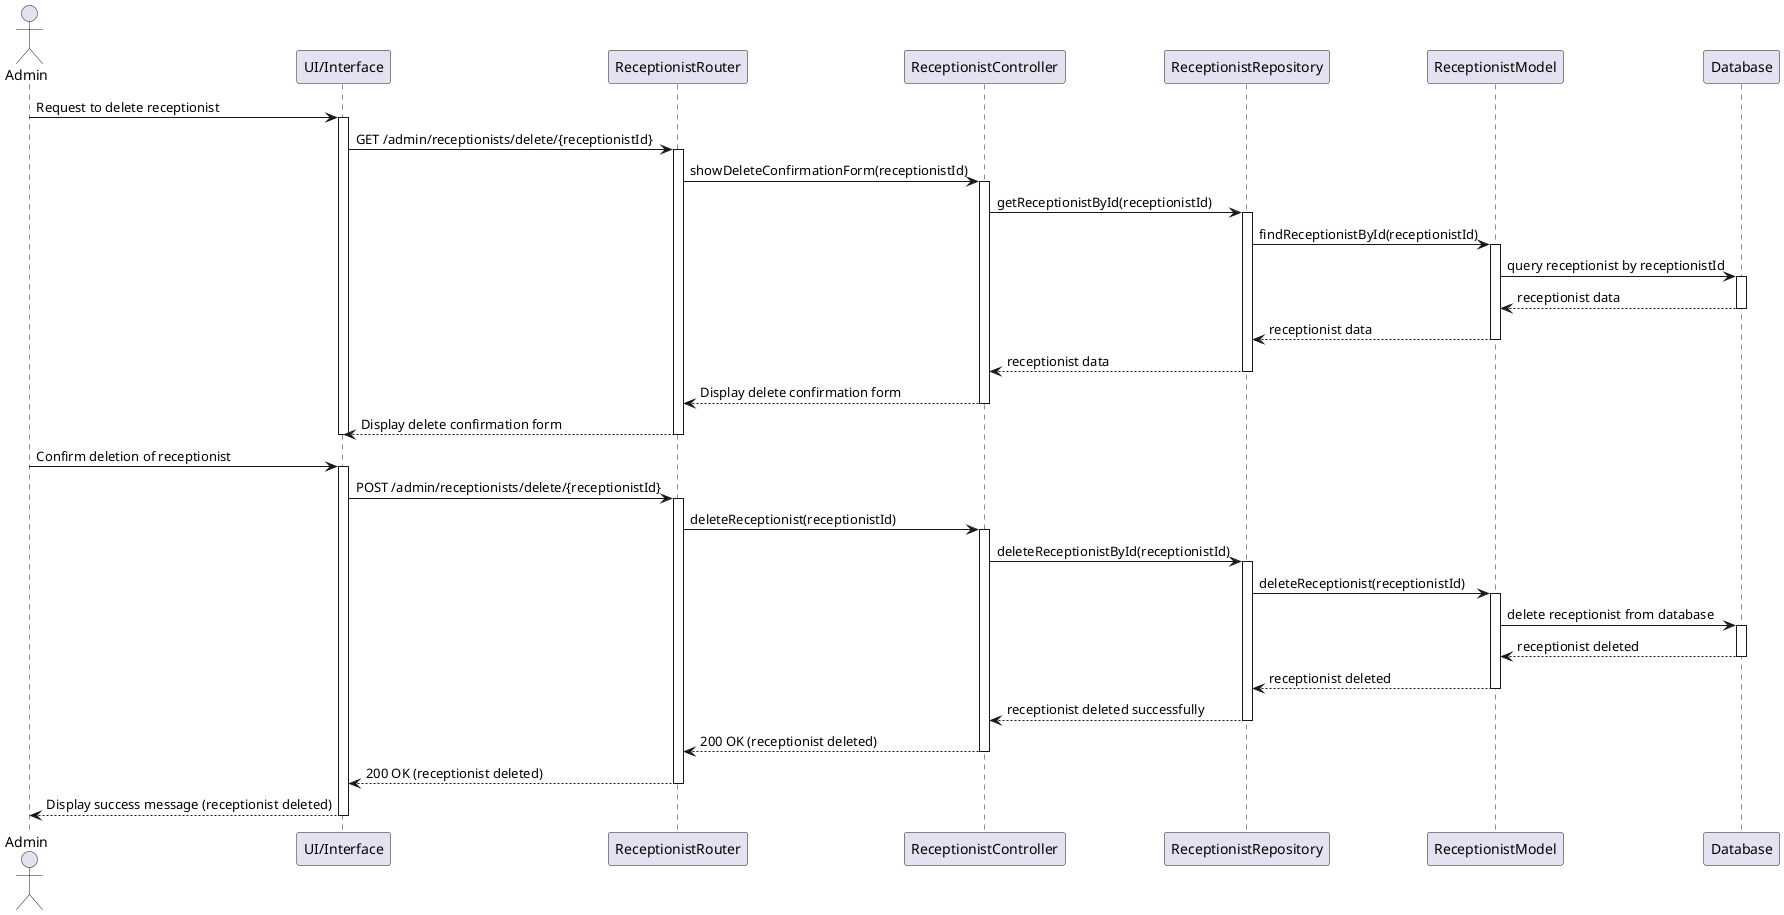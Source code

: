 @startuml
actor Admin
participant "UI/Interface" as UI
participant "ReceptionistRouter" as Router
participant "ReceptionistController" as Controller
participant "ReceptionistRepository" as Repository
participant "ReceptionistModel" as ReceptionistModel
participant "Database" as DB

Admin -> UI: Request to delete receptionist
activate UI
UI -> Router: GET /admin/receptionists/delete/{receptionistId}
activate Router
Router -> Controller: showDeleteConfirmationForm(receptionistId)
activate Controller
Controller -> Repository: getReceptionistById(receptionistId)
activate Repository

Repository -> ReceptionistModel: findReceptionistById(receptionistId)
activate ReceptionistModel
ReceptionistModel -> DB: query receptionist by receptionistId
activate DB
DB --> ReceptionistModel: receptionist data
deactivate DB
ReceptionistModel --> Repository: receptionist data
deactivate ReceptionistModel
Repository --> Controller: receptionist data
deactivate Repository

Controller --> Router: Display delete confirmation form
deactivate Controller
Router --> UI: Display delete confirmation form
deactivate Router
deactivate UI

Admin -> UI: Confirm deletion of receptionist
activate UI
UI -> Router: POST /admin/receptionists/delete/{receptionistId}
activate Router
Router -> Controller: deleteReceptionist(receptionistId)
activate Controller
Controller -> Repository: deleteReceptionistById(receptionistId)
activate Repository

Repository -> ReceptionistModel: deleteReceptionist(receptionistId)
activate ReceptionistModel
ReceptionistModel -> DB: delete receptionist from database
activate DB
DB --> ReceptionistModel: receptionist deleted
deactivate DB
ReceptionistModel --> Repository: receptionist deleted
deactivate ReceptionistModel
Repository --> Controller: receptionist deleted successfully
deactivate Repository

Controller --> Router: 200 OK (receptionist deleted)
deactivate Controller
Router --> UI: 200 OK (receptionist deleted)
deactivate Router
UI --> Admin: Display success message (receptionist deleted)
deactivate UI
@enduml
